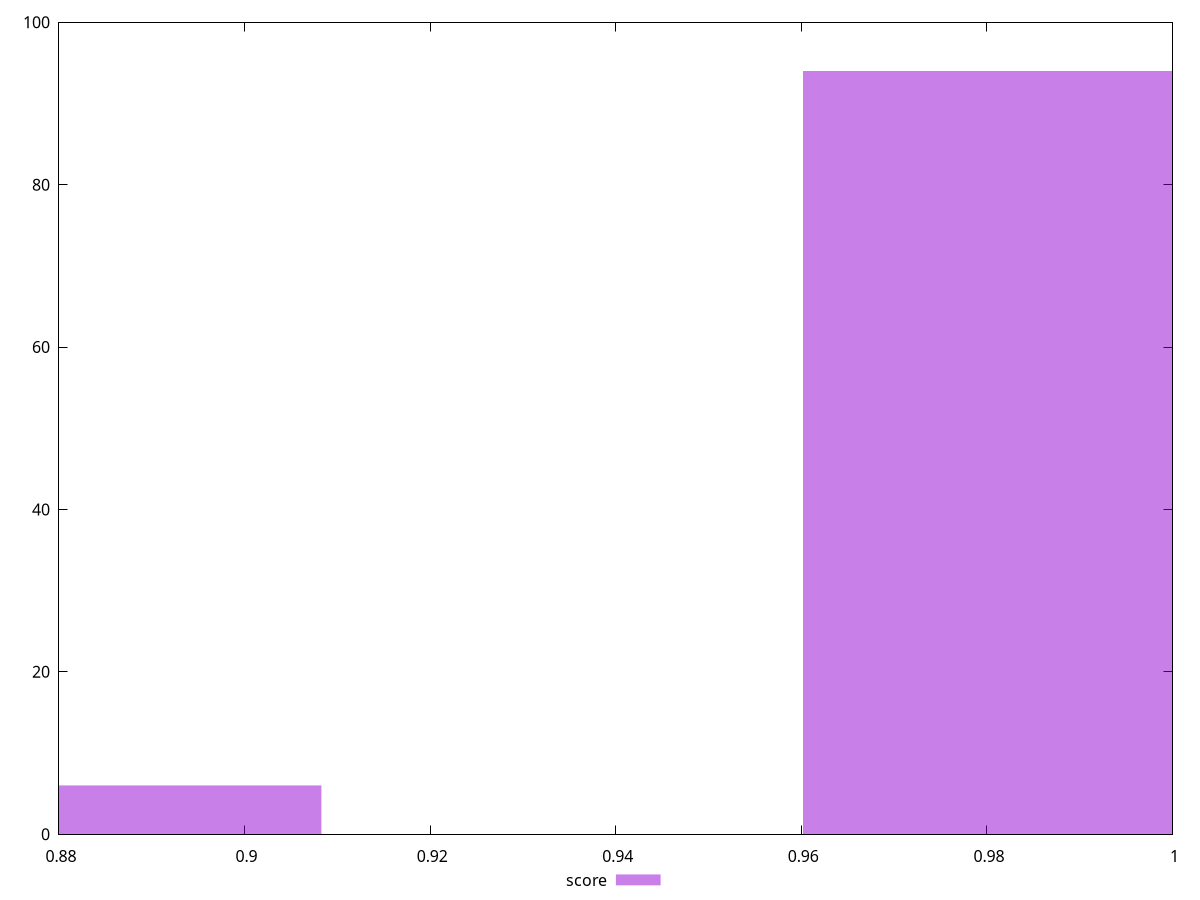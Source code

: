 reset

$score <<EOF
0.8823278724086301 6
0.9861311515155278 94
EOF

set key outside below
set boxwidth 0.05190163955344883
set xrange [0.88:1]
set yrange [0:100]
set trange [0:100]
set style fill transparent solid 0.5 noborder
set terminal svg size 640, 490 enhanced background rgb 'white'
set output "report_00026_2021-02-22T21:38:55.199Z/uses-http2/samples/pages+cached+noadtech+nomedia+nocss/score/histogram.svg"

plot $score title "score" with boxes

reset
